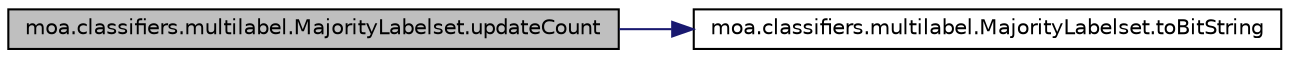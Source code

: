 digraph G
{
  edge [fontname="Helvetica",fontsize="10",labelfontname="Helvetica",labelfontsize="10"];
  node [fontname="Helvetica",fontsize="10",shape=record];
  rankdir=LR;
  Node1 [label="moa.classifiers.multilabel.MajorityLabelset.updateCount",height=0.2,width=0.4,color="black", fillcolor="grey75", style="filled" fontcolor="black"];
  Node1 -> Node2 [color="midnightblue",fontsize="10",style="solid",fontname="Helvetica"];
  Node2 [label="moa.classifiers.multilabel.MajorityLabelset.toBitString",height=0.2,width=0.4,color="black", fillcolor="white", style="filled",URL="$classmoa_1_1classifiers_1_1multilabel_1_1MajorityLabelset.html#a35f303ee9361f1ab396c7d3b19017f3a"];
}
